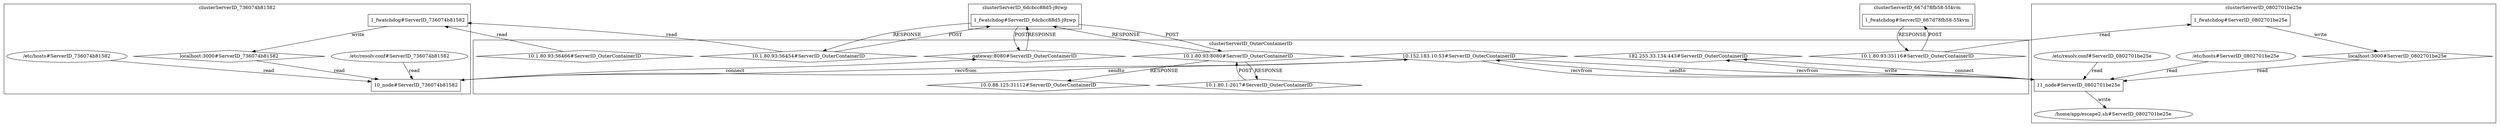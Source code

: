 digraph G {
	"localhost:3000#ServerID_736074b81582"->"10_node#ServerID_736074b81582"[ label="read" ];
	"1_fwatchdog#ServerID_736074b81582"->"localhost:3000#ServerID_736074b81582"[ label="write" ];
	"1_fwatchdog#ServerID_6dcbcc88d5-j9zwp"->"10.1.80.93:8080#ServerID_OuterContainerID"[ label="POST" ];
	"10.1.80.93:56454#ServerID_OuterContainerID"->"1_fwatchdog#ServerID_6dcbcc88d5-j9zwp"[ label="POST" ];
	"1_fwatchdog#ServerID_6dcbcc88d5-j9zwp"->"gateway:8080#ServerID_OuterContainerID"[ label="POST" ];
	"10.1.80.93:56454#ServerID_OuterContainerID"->"1_fwatchdog#ServerID_736074b81582"[ label="read" ];
	"10.1.80.93:35116#ServerID_OuterContainerID"->"1_fwatchdog#ServerID_667d78fb58-55kvm"[ label="POST" ];
	"/etc/hosts#ServerID_736074b81582"->"10_node#ServerID_736074b81582"[ label="read" ];
	"10.1.80.93:8080#ServerID_OuterContainerID"->"1_fwatchdog#ServerID_6dcbcc88d5-j9zwp"[ label="RESPONSE" ];
	"10.152.183.10:53#ServerID_OuterContainerID"->"11_node#ServerID_0802701be25e"[ label="recvfrom" ];
	"1_fwatchdog#ServerID_667d78fb58-55kvm"->"10.1.80.93:35116#ServerID_OuterContainerID"[ label="RESPONSE" ];
	"gateway:8080#ServerID_OuterContainerID"->"1_fwatchdog#ServerID_6dcbcc88d5-j9zwp"[ label="RESPONSE" ];
	"1_fwatchdog#ServerID_6dcbcc88d5-j9zwp"->"10.1.80.93:56454#ServerID_OuterContainerID"[ label="RESPONSE" ];
	"10_node#ServerID_736074b81582"->"10.152.183.10:53#ServerID_OuterContainerID"[ label="sendto" ];
	"/etc/resolv.conf#ServerID_736074b81582"->"10_node#ServerID_736074b81582"[ label="read" ];
	"10.152.183.10:53#ServerID_OuterContainerID"->"10_node#ServerID_736074b81582"[ label="recvfrom" ];
	"10_node#ServerID_736074b81582"->"gateway:8080#ServerID_OuterContainerID"[ label="connect" ];
	"10.1.80.93:35116#ServerID_OuterContainerID"->"1_fwatchdog#ServerID_0802701be25e"[ label="read" ];
	"1_fwatchdog#ServerID_0802701be25e"->"localhost:3000#ServerID_0802701be25e"[ label="write" ];
	"/etc/hosts#ServerID_0802701be25e"->"11_node#ServerID_0802701be25e"[ label="read" ];
	"localhost:3000#ServerID_0802701be25e"->"11_node#ServerID_0802701be25e"[ label="read" ];
	"/etc/resolv.conf#ServerID_0802701be25e"->"11_node#ServerID_0802701be25e"[ label="read" ];
	"11_node#ServerID_0802701be25e"->"10.152.183.10:53#ServerID_OuterContainerID"[ label="sendto" ];
	"10.152.183.10:53#ServerID_OuterContainerID"->"11_node#ServerID_0802701be25e"[ label="recvfrom" ];
	"10.1.80.93:56466#ServerID_OuterContainerID"->"1_fwatchdog#ServerID_736074b81582"[ label="read" ];
	"11_node#ServerID_0802701be25e"->"182.255.33.134:443#ServerID_OuterContainerID"[ label="connect" ];
	"11_node#ServerID_0802701be25e"->"182.255.33.134:443#ServerID_OuterContainerID"[ label="write" ];
	"11_node#ServerID_0802701be25e"->"/home/app/escape2.sh#ServerID_0802701be25e"[ label="write" ];
	"10.1.80.1:2617#ServerID_OuterContainerID"->"10.1.80.93:8080#ServerID_OuterContainerID"[ label="POST" ];
	"10.1.80.93:8080#ServerID_OuterContainerID"->"10.1.80.1:2617#ServerID_OuterContainerID"[ label="RESPONSE" ];
	"10.1.80.93:8080#ServerID_OuterContainerID"->"10.0.88.125:31112#ServerID_OuterContainerID"[ label="RESPONSE" ];
	subgraph "clusterServerID_0802701be25e" {
	label="clusterServerID_0802701be25e";
	"/etc/hosts#ServerID_0802701be25e" [ shape=ellipse ];
	"/etc/resolv.conf#ServerID_0802701be25e" [ shape=ellipse ];
	"/home/app/escape2.sh#ServerID_0802701be25e" [ shape=ellipse ];
	"11_node#ServerID_0802701be25e" [ shape=box ];
	"1_fwatchdog#ServerID_0802701be25e" [ shape=box ];
	"localhost:3000#ServerID_0802701be25e" [ shape=diamond ];

}
;
	subgraph "clusterServerID_667d78fb58-55kvm" {
	label="clusterServerID_667d78fb58-55kvm";
	"1_fwatchdog#ServerID_667d78fb58-55kvm" [ shape=box ];

}
;
	subgraph "clusterServerID_6dcbcc88d5-j9zwp" {
	label="clusterServerID_6dcbcc88d5-j9zwp";
	"1_fwatchdog#ServerID_6dcbcc88d5-j9zwp" [ shape=box ];

}
;
	subgraph "clusterServerID_736074b81582" {
	label="clusterServerID_736074b81582";
	"/etc/hosts#ServerID_736074b81582" [ shape=ellipse ];
	"/etc/resolv.conf#ServerID_736074b81582" [ shape=ellipse ];
	"10_node#ServerID_736074b81582" [ shape=box ];
	"1_fwatchdog#ServerID_736074b81582" [ shape=box ];
	"localhost:3000#ServerID_736074b81582" [ shape=diamond ];

}
;
	subgraph "clusterServerID_OuterContainerID" {
	label="clusterServerID_OuterContainerID";
	"10.0.88.125:31112#ServerID_OuterContainerID" [ shape=diamond ];
	"10.1.80.1:2617#ServerID_OuterContainerID" [ shape=diamond ];
	"10.1.80.93:35116#ServerID_OuterContainerID" [ shape=diamond ];
	"10.1.80.93:56454#ServerID_OuterContainerID" [ shape=diamond ];
	"10.1.80.93:56466#ServerID_OuterContainerID" [ shape=diamond ];
	"10.1.80.93:8080#ServerID_OuterContainerID" [ shape=diamond ];
	"10.152.183.10:53#ServerID_OuterContainerID" [ shape=diamond ];
	"182.255.33.134:443#ServerID_OuterContainerID" [ shape=diamond ];
	"gateway:8080#ServerID_OuterContainerID" [ shape=diamond ];

}
;

}
